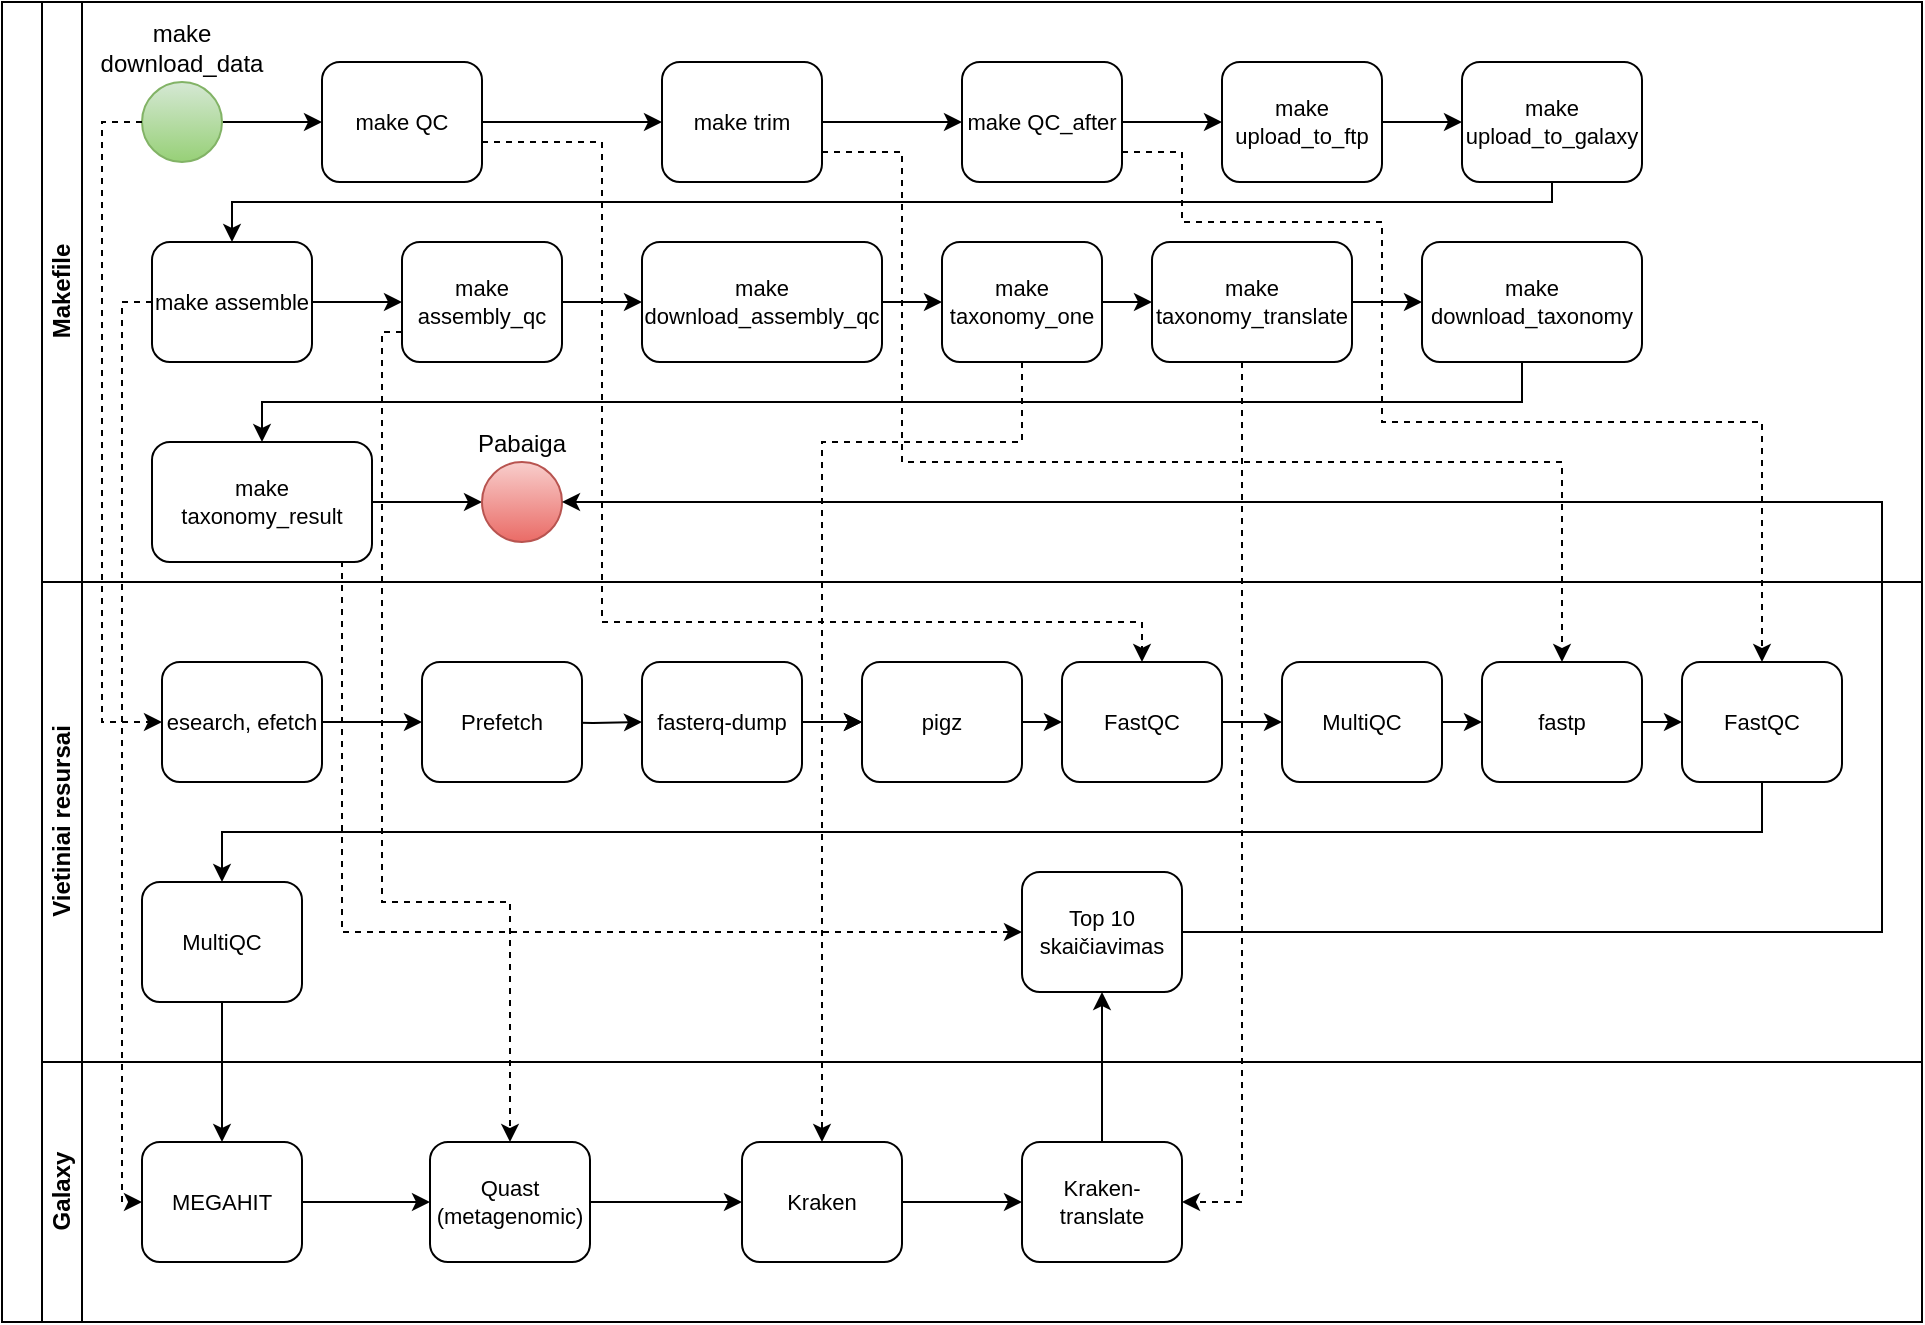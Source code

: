 <mxfile version="27.0.6">
  <diagram id="prtHgNgQTEPvFCAcTncT" name="Page-1">
    <mxGraphModel dx="1123" dy="701" grid="1" gridSize="10" guides="1" tooltips="1" connect="1" arrows="1" fold="1" page="1" pageScale="1" pageWidth="827" pageHeight="1169" math="0" shadow="0">
      <root>
        <mxCell id="0" />
        <mxCell id="1" parent="0" />
        <mxCell id="dNxyNK7c78bLwvsdeMH5-19" value="" style="swimlane;html=1;childLayout=stackLayout;resizeParent=1;resizeParentMax=0;horizontal=0;startSize=20;horizontalStack=0;" parent="1" vertex="1">
          <mxGeometry x="120" y="120" width="960" height="660" as="geometry" />
        </mxCell>
        <mxCell id="dNxyNK7c78bLwvsdeMH5-20" value="Makefile" style="swimlane;html=1;startSize=20;horizontal=0;" parent="dNxyNK7c78bLwvsdeMH5-19" vertex="1">
          <mxGeometry x="20" width="940" height="290" as="geometry" />
        </mxCell>
        <mxCell id="dNxyNK7c78bLwvsdeMH5-25" value="" style="edgeStyle=orthogonalEdgeStyle;rounded=0;orthogonalLoop=1;jettySize=auto;html=1;fontSize=11;entryX=0;entryY=0.5;entryDx=0;entryDy=0;" parent="dNxyNK7c78bLwvsdeMH5-20" source="dNxyNK7c78bLwvsdeMH5-23" target="dNxyNK7c78bLwvsdeMH5-30" edge="1">
          <mxGeometry relative="1" as="geometry">
            <mxPoint x="120.0" y="60.043" as="targetPoint" />
          </mxGeometry>
        </mxCell>
        <mxCell id="dNxyNK7c78bLwvsdeMH5-23" value="make download_data" style="ellipse;whiteSpace=wrap;html=1;fillColor=#d5e8d4;gradientColor=#97d077;strokeColor=#82b366;labelPosition=center;verticalLabelPosition=top;align=center;verticalAlign=bottom;" parent="dNxyNK7c78bLwvsdeMH5-20" vertex="1">
          <mxGeometry x="50" y="40" width="40" height="40" as="geometry" />
        </mxCell>
        <mxCell id="033Ey61BHcnlwMV0V1Kq-3" style="edgeStyle=orthogonalEdgeStyle;rounded=0;orthogonalLoop=1;jettySize=auto;html=1;fontSize=11;" parent="dNxyNK7c78bLwvsdeMH5-20" source="dNxyNK7c78bLwvsdeMH5-30" target="033Ey61BHcnlwMV0V1Kq-2" edge="1">
          <mxGeometry relative="1" as="geometry" />
        </mxCell>
        <mxCell id="dNxyNK7c78bLwvsdeMH5-30" value="make QC" style="rounded=1;whiteSpace=wrap;html=1;fontFamily=Helvetica;fontSize=11;fontColor=#000000;align=center;" parent="dNxyNK7c78bLwvsdeMH5-20" vertex="1">
          <mxGeometry x="140" y="30" width="80" height="60" as="geometry" />
        </mxCell>
        <mxCell id="033Ey61BHcnlwMV0V1Kq-12" style="edgeStyle=orthogonalEdgeStyle;rounded=0;orthogonalLoop=1;jettySize=auto;html=1;exitX=1;exitY=0.5;exitDx=0;exitDy=0;entryX=0;entryY=0.5;entryDx=0;entryDy=0;" parent="dNxyNK7c78bLwvsdeMH5-20" source="033Ey61BHcnlwMV0V1Kq-2" target="033Ey61BHcnlwMV0V1Kq-4" edge="1">
          <mxGeometry relative="1" as="geometry" />
        </mxCell>
        <mxCell id="033Ey61BHcnlwMV0V1Kq-2" value="make trim" style="rounded=1;whiteSpace=wrap;html=1;fontFamily=Helvetica;fontSize=11;fontColor=#000000;align=center;glass=0;shadow=0;" parent="dNxyNK7c78bLwvsdeMH5-20" vertex="1">
          <mxGeometry x="310" y="30" width="80" height="60" as="geometry" />
        </mxCell>
        <mxCell id="033Ey61BHcnlwMV0V1Kq-95" style="edgeStyle=orthogonalEdgeStyle;rounded=0;orthogonalLoop=1;jettySize=auto;html=1;entryX=0;entryY=0.5;entryDx=0;entryDy=0;" parent="dNxyNK7c78bLwvsdeMH5-20" source="033Ey61BHcnlwMV0V1Kq-4" target="033Ey61BHcnlwMV0V1Kq-5" edge="1">
          <mxGeometry relative="1" as="geometry" />
        </mxCell>
        <mxCell id="033Ey61BHcnlwMV0V1Kq-4" value="make QC_after" style="rounded=1;whiteSpace=wrap;html=1;fontFamily=Helvetica;fontSize=11;fontColor=#000000;align=center;glass=0;shadow=0;" parent="dNxyNK7c78bLwvsdeMH5-20" vertex="1">
          <mxGeometry x="460" y="30" width="80" height="60" as="geometry" />
        </mxCell>
        <mxCell id="033Ey61BHcnlwMV0V1Kq-81" style="edgeStyle=orthogonalEdgeStyle;rounded=0;orthogonalLoop=1;jettySize=auto;html=1;exitX=1;exitY=0.5;exitDx=0;exitDy=0;entryX=0;entryY=0.5;entryDx=0;entryDy=0;" parent="dNxyNK7c78bLwvsdeMH5-20" source="033Ey61BHcnlwMV0V1Kq-5" target="033Ey61BHcnlwMV0V1Kq-69" edge="1">
          <mxGeometry relative="1" as="geometry" />
        </mxCell>
        <mxCell id="033Ey61BHcnlwMV0V1Kq-5" value="make upload_to_ftp" style="rounded=1;whiteSpace=wrap;html=1;fontFamily=Helvetica;fontSize=11;fontColor=#000000;align=center;glass=0;shadow=0;" parent="dNxyNK7c78bLwvsdeMH5-20" vertex="1">
          <mxGeometry x="590" y="30" width="80" height="60" as="geometry" />
        </mxCell>
        <mxCell id="033Ey61BHcnlwMV0V1Kq-84" style="edgeStyle=orthogonalEdgeStyle;rounded=0;orthogonalLoop=1;jettySize=auto;html=1;entryX=0.5;entryY=0;entryDx=0;entryDy=0;" parent="dNxyNK7c78bLwvsdeMH5-20" source="033Ey61BHcnlwMV0V1Kq-69" target="033Ey61BHcnlwMV0V1Kq-71" edge="1">
          <mxGeometry relative="1" as="geometry">
            <Array as="points">
              <mxPoint x="755" y="100" />
              <mxPoint x="95" y="100" />
            </Array>
          </mxGeometry>
        </mxCell>
        <mxCell id="033Ey61BHcnlwMV0V1Kq-69" value="&lt;p dir=&quot;auto&quot;&gt;make upload_to_galaxy&lt;/p&gt;" style="rounded=1;whiteSpace=wrap;html=1;fontFamily=Helvetica;fontSize=11;fontColor=#000000;align=center;glass=0;shadow=0;" parent="dNxyNK7c78bLwvsdeMH5-20" vertex="1">
          <mxGeometry x="710" y="30" width="90" height="60" as="geometry" />
        </mxCell>
        <mxCell id="033Ey61BHcnlwMV0V1Kq-70" style="edgeStyle=orthogonalEdgeStyle;rounded=0;orthogonalLoop=1;jettySize=auto;html=1;" parent="dNxyNK7c78bLwvsdeMH5-20" source="033Ey61BHcnlwMV0V1Kq-71" target="033Ey61BHcnlwMV0V1Kq-73" edge="1">
          <mxGeometry relative="1" as="geometry" />
        </mxCell>
        <mxCell id="033Ey61BHcnlwMV0V1Kq-71" value="&lt;p dir=&quot;auto&quot;&gt;make assemble&lt;/p&gt;" style="rounded=1;whiteSpace=wrap;html=1;fontFamily=Helvetica;fontSize=11;fontColor=#000000;align=center;glass=0;shadow=0;" parent="dNxyNK7c78bLwvsdeMH5-20" vertex="1">
          <mxGeometry x="55" y="120" width="80" height="60" as="geometry" />
        </mxCell>
        <mxCell id="033Ey61BHcnlwMV0V1Kq-72" style="edgeStyle=orthogonalEdgeStyle;rounded=0;orthogonalLoop=1;jettySize=auto;html=1;exitX=1;exitY=0.5;exitDx=0;exitDy=0;entryX=0;entryY=0.5;entryDx=0;entryDy=0;" parent="dNxyNK7c78bLwvsdeMH5-20" source="033Ey61BHcnlwMV0V1Kq-73" target="033Ey61BHcnlwMV0V1Kq-75" edge="1">
          <mxGeometry relative="1" as="geometry" />
        </mxCell>
        <mxCell id="033Ey61BHcnlwMV0V1Kq-73" value="&lt;p dir=&quot;auto&quot;&gt;make assembly_qc&lt;/p&gt;" style="rounded=1;whiteSpace=wrap;html=1;fontFamily=Helvetica;fontSize=11;fontColor=#000000;align=center;glass=0;shadow=0;" parent="dNxyNK7c78bLwvsdeMH5-20" vertex="1">
          <mxGeometry x="180" y="120" width="80" height="60" as="geometry" />
        </mxCell>
        <mxCell id="033Ey61BHcnlwMV0V1Kq-85" style="edgeStyle=orthogonalEdgeStyle;rounded=0;orthogonalLoop=1;jettySize=auto;html=1;entryX=0;entryY=0.5;entryDx=0;entryDy=0;" parent="dNxyNK7c78bLwvsdeMH5-20" source="033Ey61BHcnlwMV0V1Kq-75" target="033Ey61BHcnlwMV0V1Kq-77" edge="1">
          <mxGeometry relative="1" as="geometry" />
        </mxCell>
        <mxCell id="033Ey61BHcnlwMV0V1Kq-75" value="&lt;p dir=&quot;auto&quot;&gt;make download_assembly_qc&lt;/p&gt;" style="rounded=1;whiteSpace=wrap;html=1;fontFamily=Helvetica;fontSize=11;fontColor=#000000;align=center;glass=0;shadow=0;" parent="dNxyNK7c78bLwvsdeMH5-20" vertex="1">
          <mxGeometry x="300" y="120" width="120" height="60" as="geometry" />
        </mxCell>
        <mxCell id="033Ey61BHcnlwMV0V1Kq-76" style="edgeStyle=orthogonalEdgeStyle;rounded=0;orthogonalLoop=1;jettySize=auto;html=1;" parent="dNxyNK7c78bLwvsdeMH5-20" source="033Ey61BHcnlwMV0V1Kq-77" target="033Ey61BHcnlwMV0V1Kq-79" edge="1">
          <mxGeometry relative="1" as="geometry" />
        </mxCell>
        <mxCell id="033Ey61BHcnlwMV0V1Kq-77" value="&lt;p dir=&quot;auto&quot;&gt;make taxonomy_one&lt;/p&gt;" style="rounded=1;whiteSpace=wrap;html=1;fontFamily=Helvetica;fontSize=11;fontColor=#000000;align=center;glass=0;shadow=0;" parent="dNxyNK7c78bLwvsdeMH5-20" vertex="1">
          <mxGeometry x="450" y="120" width="80" height="60" as="geometry" />
        </mxCell>
        <mxCell id="033Ey61BHcnlwMV0V1Kq-83" style="edgeStyle=orthogonalEdgeStyle;rounded=0;orthogonalLoop=1;jettySize=auto;html=1;exitX=1;exitY=0.5;exitDx=0;exitDy=0;entryX=0;entryY=0.5;entryDx=0;entryDy=0;" parent="dNxyNK7c78bLwvsdeMH5-20" source="033Ey61BHcnlwMV0V1Kq-79" target="033Ey61BHcnlwMV0V1Kq-80" edge="1">
          <mxGeometry relative="1" as="geometry">
            <mxPoint x="715" y="200" as="targetPoint" />
          </mxGeometry>
        </mxCell>
        <mxCell id="033Ey61BHcnlwMV0V1Kq-79" value="&lt;p dir=&quot;auto&quot;&gt;make taxonomy_translate&lt;/p&gt;" style="rounded=1;whiteSpace=wrap;html=1;fontFamily=Helvetica;fontSize=11;fontColor=#000000;align=center;glass=0;shadow=0;" parent="dNxyNK7c78bLwvsdeMH5-20" vertex="1">
          <mxGeometry x="555" y="120" width="100" height="60" as="geometry" />
        </mxCell>
        <mxCell id="033Ey61BHcnlwMV0V1Kq-117" style="edgeStyle=orthogonalEdgeStyle;rounded=0;orthogonalLoop=1;jettySize=auto;html=1;entryX=0.5;entryY=0;entryDx=0;entryDy=0;" parent="dNxyNK7c78bLwvsdeMH5-20" source="033Ey61BHcnlwMV0V1Kq-80" target="033Ey61BHcnlwMV0V1Kq-115" edge="1">
          <mxGeometry relative="1" as="geometry">
            <Array as="points">
              <mxPoint x="740" y="200" />
            </Array>
          </mxGeometry>
        </mxCell>
        <mxCell id="033Ey61BHcnlwMV0V1Kq-80" value="&lt;p dir=&quot;auto&quot;&gt;make download_taxonomy&lt;/p&gt;" style="rounded=1;whiteSpace=wrap;html=1;fontFamily=Helvetica;fontSize=11;fontColor=#000000;align=center;glass=0;shadow=0;" parent="dNxyNK7c78bLwvsdeMH5-20" vertex="1">
          <mxGeometry x="690" y="120" width="110" height="60" as="geometry" />
        </mxCell>
        <mxCell id="033Ey61BHcnlwMV0V1Kq-119" style="edgeStyle=orthogonalEdgeStyle;rounded=0;orthogonalLoop=1;jettySize=auto;html=1;" parent="dNxyNK7c78bLwvsdeMH5-20" source="033Ey61BHcnlwMV0V1Kq-115" target="033Ey61BHcnlwMV0V1Kq-118" edge="1">
          <mxGeometry relative="1" as="geometry" />
        </mxCell>
        <mxCell id="033Ey61BHcnlwMV0V1Kq-115" value="&lt;p dir=&quot;auto&quot;&gt;make taxonomy_result&lt;/p&gt;" style="rounded=1;whiteSpace=wrap;html=1;fontFamily=Helvetica;fontSize=11;fontColor=#000000;align=center;glass=0;shadow=0;" parent="dNxyNK7c78bLwvsdeMH5-20" vertex="1">
          <mxGeometry x="55" y="220" width="110" height="60" as="geometry" />
        </mxCell>
        <mxCell id="033Ey61BHcnlwMV0V1Kq-118" value="Pabaiga" style="ellipse;whiteSpace=wrap;html=1;fillColor=#f8cecc;gradientColor=#ea6b66;strokeColor=#b85450;labelPosition=center;verticalLabelPosition=top;align=center;verticalAlign=bottom;" parent="dNxyNK7c78bLwvsdeMH5-20" vertex="1">
          <mxGeometry x="220" y="230" width="40" height="40" as="geometry" />
        </mxCell>
        <mxCell id="dNxyNK7c78bLwvsdeMH5-21" value="Vietiniai resursai" style="swimlane;html=1;startSize=20;horizontal=0;" parent="dNxyNK7c78bLwvsdeMH5-19" vertex="1">
          <mxGeometry x="20" y="290" width="940" height="240" as="geometry" />
        </mxCell>
        <mxCell id="033Ey61BHcnlwMV0V1Kq-102" style="edgeStyle=orthogonalEdgeStyle;rounded=0;orthogonalLoop=1;jettySize=auto;html=1;exitX=1;exitY=0.5;exitDx=0;exitDy=0;entryX=0;entryY=0.5;entryDx=0;entryDy=0;" parent="dNxyNK7c78bLwvsdeMH5-21" source="033Ey61BHcnlwMV0V1Kq-86" target="033Ey61BHcnlwMV0V1Kq-87" edge="1">
          <mxGeometry relative="1" as="geometry" />
        </mxCell>
        <mxCell id="033Ey61BHcnlwMV0V1Kq-86" value="esearch, efetch" style="rounded=1;whiteSpace=wrap;html=1;fontFamily=Helvetica;fontSize=11;fontColor=#000000;align=center;" parent="dNxyNK7c78bLwvsdeMH5-21" vertex="1">
          <mxGeometry x="60" y="40" width="80" height="60" as="geometry" />
        </mxCell>
        <mxCell id="033Ey61BHcnlwMV0V1Kq-103" style="edgeStyle=orthogonalEdgeStyle;rounded=0;orthogonalLoop=1;jettySize=auto;html=1;exitX=1;exitY=0.5;exitDx=0;exitDy=0;entryX=0;entryY=0.5;entryDx=0;entryDy=0;" parent="dNxyNK7c78bLwvsdeMH5-21" target="033Ey61BHcnlwMV0V1Kq-88" edge="1">
          <mxGeometry relative="1" as="geometry">
            <mxPoint x="250" y="70" as="sourcePoint" />
          </mxGeometry>
        </mxCell>
        <mxCell id="033Ey61BHcnlwMV0V1Kq-87" value="Prefetch" style="rounded=1;whiteSpace=wrap;html=1;fontFamily=Helvetica;fontSize=11;fontColor=#000000;align=center;" parent="dNxyNK7c78bLwvsdeMH5-21" vertex="1">
          <mxGeometry x="190" y="40" width="80" height="60" as="geometry" />
        </mxCell>
        <mxCell id="033Ey61BHcnlwMV0V1Kq-104" style="edgeStyle=orthogonalEdgeStyle;rounded=0;orthogonalLoop=1;jettySize=auto;html=1;exitX=1;exitY=0.5;exitDx=0;exitDy=0;entryX=0;entryY=0.5;entryDx=0;entryDy=0;" parent="dNxyNK7c78bLwvsdeMH5-21" target="033Ey61BHcnlwMV0V1Kq-89" edge="1">
          <mxGeometry relative="1" as="geometry">
            <mxPoint x="390" y="70" as="sourcePoint" />
          </mxGeometry>
        </mxCell>
        <mxCell id="033Ey61BHcnlwMV0V1Kq-131" style="edgeStyle=orthogonalEdgeStyle;rounded=0;orthogonalLoop=1;jettySize=auto;html=1;exitX=1;exitY=0.5;exitDx=0;exitDy=0;entryX=0;entryY=0.5;entryDx=0;entryDy=0;" parent="dNxyNK7c78bLwvsdeMH5-21" source="033Ey61BHcnlwMV0V1Kq-88" target="033Ey61BHcnlwMV0V1Kq-89" edge="1">
          <mxGeometry relative="1" as="geometry" />
        </mxCell>
        <mxCell id="033Ey61BHcnlwMV0V1Kq-88" value="fasterq-dump" style="rounded=1;whiteSpace=wrap;html=1;fontFamily=Helvetica;fontSize=11;fontColor=#000000;align=center;" parent="dNxyNK7c78bLwvsdeMH5-21" vertex="1">
          <mxGeometry x="300" y="40" width="80" height="60" as="geometry" />
        </mxCell>
        <mxCell id="033Ey61BHcnlwMV0V1Kq-105" style="edgeStyle=orthogonalEdgeStyle;rounded=0;orthogonalLoop=1;jettySize=auto;html=1;exitX=1;exitY=0.5;exitDx=0;exitDy=0;entryX=0;entryY=0.5;entryDx=0;entryDy=0;" parent="dNxyNK7c78bLwvsdeMH5-21" source="033Ey61BHcnlwMV0V1Kq-89" target="033Ey61BHcnlwMV0V1Kq-90" edge="1">
          <mxGeometry relative="1" as="geometry" />
        </mxCell>
        <mxCell id="033Ey61BHcnlwMV0V1Kq-89" value="pigz" style="rounded=1;whiteSpace=wrap;html=1;fontFamily=Helvetica;fontSize=11;fontColor=#000000;align=center;" parent="dNxyNK7c78bLwvsdeMH5-21" vertex="1">
          <mxGeometry x="410" y="40" width="80" height="60" as="geometry" />
        </mxCell>
        <mxCell id="033Ey61BHcnlwMV0V1Kq-106" style="edgeStyle=orthogonalEdgeStyle;rounded=0;orthogonalLoop=1;jettySize=auto;html=1;exitX=1;exitY=0.5;exitDx=0;exitDy=0;" parent="dNxyNK7c78bLwvsdeMH5-21" source="033Ey61BHcnlwMV0V1Kq-90" target="033Ey61BHcnlwMV0V1Kq-91" edge="1">
          <mxGeometry relative="1" as="geometry" />
        </mxCell>
        <mxCell id="033Ey61BHcnlwMV0V1Kq-90" value="FastQC" style="rounded=1;whiteSpace=wrap;html=1;fontFamily=Helvetica;fontSize=11;fontColor=#000000;align=center;" parent="dNxyNK7c78bLwvsdeMH5-21" vertex="1">
          <mxGeometry x="510" y="40" width="80" height="60" as="geometry" />
        </mxCell>
        <mxCell id="033Ey61BHcnlwMV0V1Kq-107" style="edgeStyle=orthogonalEdgeStyle;rounded=0;orthogonalLoop=1;jettySize=auto;html=1;exitX=1;exitY=0.5;exitDx=0;exitDy=0;entryX=0;entryY=0.5;entryDx=0;entryDy=0;" parent="dNxyNK7c78bLwvsdeMH5-21" source="033Ey61BHcnlwMV0V1Kq-91" target="033Ey61BHcnlwMV0V1Kq-92" edge="1">
          <mxGeometry relative="1" as="geometry" />
        </mxCell>
        <mxCell id="033Ey61BHcnlwMV0V1Kq-91" value="MultiQC" style="rounded=1;whiteSpace=wrap;html=1;fontFamily=Helvetica;fontSize=11;fontColor=#000000;align=center;" parent="dNxyNK7c78bLwvsdeMH5-21" vertex="1">
          <mxGeometry x="620" y="40" width="80" height="60" as="geometry" />
        </mxCell>
        <mxCell id="033Ey61BHcnlwMV0V1Kq-97" value="MultiQC" style="rounded=1;whiteSpace=wrap;html=1;fontFamily=Helvetica;fontSize=11;fontColor=#000000;align=center;" parent="dNxyNK7c78bLwvsdeMH5-21" vertex="1">
          <mxGeometry x="50" y="150" width="80" height="60" as="geometry" />
        </mxCell>
        <mxCell id="033Ey61BHcnlwMV0V1Kq-108" style="edgeStyle=orthogonalEdgeStyle;rounded=0;orthogonalLoop=1;jettySize=auto;html=1;exitX=1;exitY=0.5;exitDx=0;exitDy=0;entryX=0;entryY=0.5;entryDx=0;entryDy=0;" parent="dNxyNK7c78bLwvsdeMH5-21" source="033Ey61BHcnlwMV0V1Kq-92" target="033Ey61BHcnlwMV0V1Kq-96" edge="1">
          <mxGeometry relative="1" as="geometry" />
        </mxCell>
        <mxCell id="033Ey61BHcnlwMV0V1Kq-92" value="fastp" style="rounded=1;whiteSpace=wrap;html=1;fontFamily=Helvetica;fontSize=11;fontColor=#000000;align=center;" parent="dNxyNK7c78bLwvsdeMH5-21" vertex="1">
          <mxGeometry x="720" y="40" width="80" height="60" as="geometry" />
        </mxCell>
        <mxCell id="033Ey61BHcnlwMV0V1Kq-109" style="edgeStyle=orthogonalEdgeStyle;rounded=0;orthogonalLoop=1;jettySize=auto;html=1;exitX=0.5;exitY=1;exitDx=0;exitDy=0;entryX=0.5;entryY=0;entryDx=0;entryDy=0;" parent="dNxyNK7c78bLwvsdeMH5-21" source="033Ey61BHcnlwMV0V1Kq-96" target="033Ey61BHcnlwMV0V1Kq-97" edge="1">
          <mxGeometry relative="1" as="geometry" />
        </mxCell>
        <mxCell id="033Ey61BHcnlwMV0V1Kq-96" value="FastQC" style="rounded=1;whiteSpace=wrap;html=1;fontFamily=Helvetica;fontSize=11;fontColor=#000000;align=center;" parent="dNxyNK7c78bLwvsdeMH5-21" vertex="1">
          <mxGeometry x="820" y="40" width="80" height="60" as="geometry" />
        </mxCell>
        <mxCell id="033Ey61BHcnlwMV0V1Kq-120" value="&lt;div&gt;Top 10 &lt;br&gt;&lt;/div&gt;&lt;div&gt;skaičiavimas&lt;/div&gt;" style="rounded=1;whiteSpace=wrap;html=1;fontFamily=Helvetica;fontSize=11;fontColor=#000000;align=center;" parent="dNxyNK7c78bLwvsdeMH5-21" vertex="1">
          <mxGeometry x="490" y="145" width="80" height="60" as="geometry" />
        </mxCell>
        <mxCell id="033Ey61BHcnlwMV0V1Kq-67" value="Galaxy" style="swimlane;html=1;startSize=20;horizontal=0;" parent="dNxyNK7c78bLwvsdeMH5-19" vertex="1">
          <mxGeometry x="20" y="530" width="940" height="130" as="geometry" />
        </mxCell>
        <mxCell id="033Ey61BHcnlwMV0V1Kq-111" style="edgeStyle=orthogonalEdgeStyle;rounded=0;orthogonalLoop=1;jettySize=auto;html=1;entryX=0;entryY=0.5;entryDx=0;entryDy=0;" parent="033Ey61BHcnlwMV0V1Kq-67" source="033Ey61BHcnlwMV0V1Kq-98" target="033Ey61BHcnlwMV0V1Kq-99" edge="1">
          <mxGeometry relative="1" as="geometry" />
        </mxCell>
        <mxCell id="033Ey61BHcnlwMV0V1Kq-98" value="MEGAHIT" style="rounded=1;whiteSpace=wrap;html=1;fontFamily=Helvetica;fontSize=11;fontColor=#000000;align=center;" parent="033Ey61BHcnlwMV0V1Kq-67" vertex="1">
          <mxGeometry x="50" y="40" width="80" height="60" as="geometry" />
        </mxCell>
        <mxCell id="033Ey61BHcnlwMV0V1Kq-112" style="edgeStyle=orthogonalEdgeStyle;rounded=0;orthogonalLoop=1;jettySize=auto;html=1;exitX=1;exitY=0.5;exitDx=0;exitDy=0;entryX=0;entryY=0.5;entryDx=0;entryDy=0;" parent="033Ey61BHcnlwMV0V1Kq-67" source="033Ey61BHcnlwMV0V1Kq-99" target="033Ey61BHcnlwMV0V1Kq-100" edge="1">
          <mxGeometry relative="1" as="geometry" />
        </mxCell>
        <mxCell id="033Ey61BHcnlwMV0V1Kq-99" value="Quast (metagenomic)" style="rounded=1;whiteSpace=wrap;html=1;fontFamily=Helvetica;fontSize=11;fontColor=#000000;align=center;" parent="033Ey61BHcnlwMV0V1Kq-67" vertex="1">
          <mxGeometry x="194" y="40" width="80" height="60" as="geometry" />
        </mxCell>
        <mxCell id="033Ey61BHcnlwMV0V1Kq-113" style="edgeStyle=orthogonalEdgeStyle;rounded=0;orthogonalLoop=1;jettySize=auto;html=1;exitX=1;exitY=0.5;exitDx=0;exitDy=0;entryX=0;entryY=0.5;entryDx=0;entryDy=0;" parent="033Ey61BHcnlwMV0V1Kq-67" source="033Ey61BHcnlwMV0V1Kq-100" target="033Ey61BHcnlwMV0V1Kq-101" edge="1">
          <mxGeometry relative="1" as="geometry" />
        </mxCell>
        <mxCell id="033Ey61BHcnlwMV0V1Kq-100" value="Kraken" style="rounded=1;whiteSpace=wrap;html=1;fontFamily=Helvetica;fontSize=11;fontColor=#000000;align=center;" parent="033Ey61BHcnlwMV0V1Kq-67" vertex="1">
          <mxGeometry x="350" y="40" width="80" height="60" as="geometry" />
        </mxCell>
        <mxCell id="033Ey61BHcnlwMV0V1Kq-101" value="Kraken-translate" style="rounded=1;whiteSpace=wrap;html=1;fontFamily=Helvetica;fontSize=11;fontColor=#000000;align=center;" parent="033Ey61BHcnlwMV0V1Kq-67" vertex="1">
          <mxGeometry x="490" y="40" width="80" height="60" as="geometry" />
        </mxCell>
        <mxCell id="033Ey61BHcnlwMV0V1Kq-110" style="edgeStyle=orthogonalEdgeStyle;rounded=0;orthogonalLoop=1;jettySize=auto;html=1;exitX=0.5;exitY=1;exitDx=0;exitDy=0;entryX=0.5;entryY=0;entryDx=0;entryDy=0;" parent="dNxyNK7c78bLwvsdeMH5-19" source="033Ey61BHcnlwMV0V1Kq-97" target="033Ey61BHcnlwMV0V1Kq-98" edge="1">
          <mxGeometry relative="1" as="geometry" />
        </mxCell>
        <mxCell id="033Ey61BHcnlwMV0V1Kq-121" style="edgeStyle=orthogonalEdgeStyle;rounded=0;orthogonalLoop=1;jettySize=auto;html=1;exitX=0.5;exitY=0;exitDx=0;exitDy=0;entryX=0.5;entryY=1;entryDx=0;entryDy=0;" parent="dNxyNK7c78bLwvsdeMH5-19" source="033Ey61BHcnlwMV0V1Kq-101" target="033Ey61BHcnlwMV0V1Kq-120" edge="1">
          <mxGeometry relative="1" as="geometry" />
        </mxCell>
        <mxCell id="033Ey61BHcnlwMV0V1Kq-122" style="edgeStyle=orthogonalEdgeStyle;rounded=0;orthogonalLoop=1;jettySize=auto;html=1;entryX=1;entryY=0.5;entryDx=0;entryDy=0;" parent="dNxyNK7c78bLwvsdeMH5-19" source="033Ey61BHcnlwMV0V1Kq-120" target="033Ey61BHcnlwMV0V1Kq-118" edge="1">
          <mxGeometry relative="1" as="geometry">
            <Array as="points">
              <mxPoint x="940" y="465" />
              <mxPoint x="940" y="250" />
            </Array>
          </mxGeometry>
        </mxCell>
        <mxCell id="033Ey61BHcnlwMV0V1Kq-124" style="edgeStyle=orthogonalEdgeStyle;rounded=0;orthogonalLoop=1;jettySize=auto;html=1;entryX=0;entryY=0.5;entryDx=0;entryDy=0;dashed=1;" parent="dNxyNK7c78bLwvsdeMH5-19" source="dNxyNK7c78bLwvsdeMH5-23" target="033Ey61BHcnlwMV0V1Kq-86" edge="1">
          <mxGeometry relative="1" as="geometry">
            <Array as="points">
              <mxPoint x="50" y="60" />
              <mxPoint x="50" y="360" />
            </Array>
          </mxGeometry>
        </mxCell>
        <mxCell id="033Ey61BHcnlwMV0V1Kq-126" style="edgeStyle=orthogonalEdgeStyle;rounded=0;orthogonalLoop=1;jettySize=auto;html=1;entryX=0.5;entryY=0;entryDx=0;entryDy=0;dashed=1;" parent="dNxyNK7c78bLwvsdeMH5-19" source="dNxyNK7c78bLwvsdeMH5-30" target="033Ey61BHcnlwMV0V1Kq-90" edge="1">
          <mxGeometry relative="1" as="geometry">
            <Array as="points">
              <mxPoint x="300" y="70" />
              <mxPoint x="300" y="310" />
              <mxPoint x="570" y="310" />
            </Array>
          </mxGeometry>
        </mxCell>
        <mxCell id="033Ey61BHcnlwMV0V1Kq-127" style="edgeStyle=orthogonalEdgeStyle;rounded=0;orthogonalLoop=1;jettySize=auto;html=1;exitX=1;exitY=0.75;exitDx=0;exitDy=0;entryX=0.5;entryY=0;entryDx=0;entryDy=0;dashed=1;" parent="dNxyNK7c78bLwvsdeMH5-19" source="033Ey61BHcnlwMV0V1Kq-2" target="033Ey61BHcnlwMV0V1Kq-92" edge="1">
          <mxGeometry relative="1" as="geometry">
            <Array as="points">
              <mxPoint x="450" y="75" />
              <mxPoint x="450" y="230" />
              <mxPoint x="780" y="230" />
            </Array>
          </mxGeometry>
        </mxCell>
        <mxCell id="033Ey61BHcnlwMV0V1Kq-128" style="edgeStyle=orthogonalEdgeStyle;rounded=0;orthogonalLoop=1;jettySize=auto;html=1;exitX=1;exitY=0.75;exitDx=0;exitDy=0;entryX=0.5;entryY=0;entryDx=0;entryDy=0;dashed=1;" parent="dNxyNK7c78bLwvsdeMH5-19" source="033Ey61BHcnlwMV0V1Kq-4" target="033Ey61BHcnlwMV0V1Kq-96" edge="1">
          <mxGeometry relative="1" as="geometry">
            <Array as="points">
              <mxPoint x="590" y="75" />
              <mxPoint x="590" y="110" />
              <mxPoint x="690" y="110" />
              <mxPoint x="690" y="210" />
              <mxPoint x="880" y="210" />
            </Array>
          </mxGeometry>
        </mxCell>
        <mxCell id="033Ey61BHcnlwMV0V1Kq-129" style="edgeStyle=orthogonalEdgeStyle;rounded=0;orthogonalLoop=1;jettySize=auto;html=1;exitX=0;exitY=0.5;exitDx=0;exitDy=0;entryX=0;entryY=0.5;entryDx=0;entryDy=0;dashed=1;" parent="dNxyNK7c78bLwvsdeMH5-19" source="033Ey61BHcnlwMV0V1Kq-71" target="033Ey61BHcnlwMV0V1Kq-98" edge="1">
          <mxGeometry relative="1" as="geometry">
            <Array as="points">
              <mxPoint x="60" y="150" />
              <mxPoint x="60" y="600" />
            </Array>
          </mxGeometry>
        </mxCell>
        <mxCell id="033Ey61BHcnlwMV0V1Kq-130" style="edgeStyle=orthogonalEdgeStyle;rounded=0;orthogonalLoop=1;jettySize=auto;html=1;exitX=0;exitY=0.75;exitDx=0;exitDy=0;entryX=0.5;entryY=0;entryDx=0;entryDy=0;dashed=1;" parent="dNxyNK7c78bLwvsdeMH5-19" source="033Ey61BHcnlwMV0V1Kq-73" target="033Ey61BHcnlwMV0V1Kq-99" edge="1">
          <mxGeometry relative="1" as="geometry">
            <Array as="points">
              <mxPoint x="190" y="165" />
              <mxPoint x="190" y="450" />
              <mxPoint x="254" y="450" />
            </Array>
          </mxGeometry>
        </mxCell>
        <mxCell id="033Ey61BHcnlwMV0V1Kq-132" style="edgeStyle=orthogonalEdgeStyle;rounded=0;orthogonalLoop=1;jettySize=auto;html=1;entryX=0.5;entryY=0;entryDx=0;entryDy=0;dashed=1;" parent="dNxyNK7c78bLwvsdeMH5-19" source="033Ey61BHcnlwMV0V1Kq-77" target="033Ey61BHcnlwMV0V1Kq-100" edge="1">
          <mxGeometry relative="1" as="geometry">
            <Array as="points">
              <mxPoint x="510" y="220" />
              <mxPoint x="410" y="220" />
            </Array>
          </mxGeometry>
        </mxCell>
        <mxCell id="033Ey61BHcnlwMV0V1Kq-133" style="edgeStyle=orthogonalEdgeStyle;rounded=0;orthogonalLoop=1;jettySize=auto;html=1;entryX=1;entryY=0.5;entryDx=0;entryDy=0;dashed=1;" parent="dNxyNK7c78bLwvsdeMH5-19" source="033Ey61BHcnlwMV0V1Kq-79" target="033Ey61BHcnlwMV0V1Kq-101" edge="1">
          <mxGeometry relative="1" as="geometry">
            <Array as="points">
              <mxPoint x="620" y="600" />
            </Array>
          </mxGeometry>
        </mxCell>
        <mxCell id="033Ey61BHcnlwMV0V1Kq-134" style="edgeStyle=orthogonalEdgeStyle;rounded=0;orthogonalLoop=1;jettySize=auto;html=1;exitX=0.75;exitY=1;exitDx=0;exitDy=0;entryX=0;entryY=0.5;entryDx=0;entryDy=0;dashed=1;" parent="dNxyNK7c78bLwvsdeMH5-19" source="033Ey61BHcnlwMV0V1Kq-115" target="033Ey61BHcnlwMV0V1Kq-120" edge="1">
          <mxGeometry relative="1" as="geometry">
            <Array as="points">
              <mxPoint x="170" y="280" />
              <mxPoint x="170" y="465" />
            </Array>
          </mxGeometry>
        </mxCell>
      </root>
    </mxGraphModel>
  </diagram>
</mxfile>
